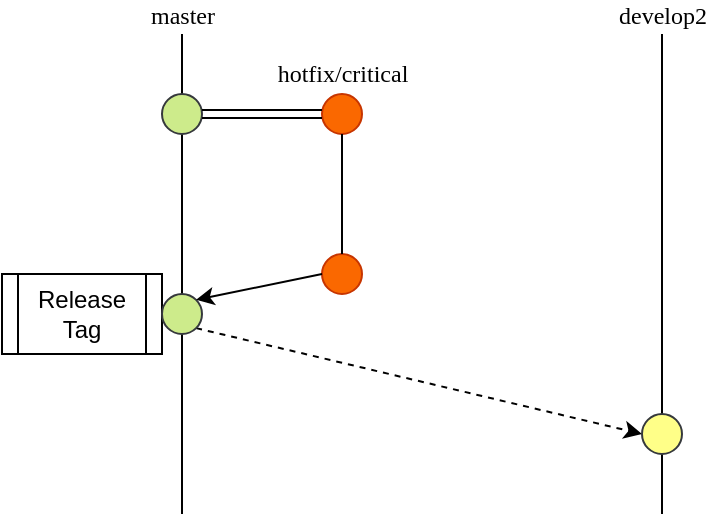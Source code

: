 <mxfile version="12.6.5" type="device"><diagram id="T64HDuYO67DCiGUnIBr_" name="merge_flow_hotfix"><mxGraphModel dx="1086" dy="842" grid="1" gridSize="10" guides="1" tooltips="1" connect="1" arrows="1" fold="1" page="1" pageScale="1" pageWidth="583" pageHeight="413" math="0" shadow="0"><root><mxCell id="0"/><mxCell id="1" parent="0"/><mxCell id="tlj3fIXQ622ifdAc4nm5-41" value="" style="endArrow=none;html=1;labelBackgroundColor=#ffffff;strokeColor=#000000;fontFamily=Tahoma;fontColor=#000000;" parent="1" edge="1"><mxGeometry width="50" height="50" relative="1" as="geometry"><mxPoint x="400" y="280" as="sourcePoint"/><mxPoint x="400" y="40" as="targetPoint"/></mxGeometry></mxCell><mxCell id="tlj3fIXQ622ifdAc4nm5-51" value="develop2" style="text;html=1;align=center;verticalAlign=middle;resizable=0;points=[];labelBackgroundColor=#ffffff;fontFamily=Tahoma;fontColor=#000000;" parent="tlj3fIXQ622ifdAc4nm5-41" vertex="1" connectable="0"><mxGeometry x="0.581" y="-2" relative="1" as="geometry"><mxPoint x="-2" y="-60" as="offset"/></mxGeometry></mxCell><mxCell id="tlj3fIXQ622ifdAc4nm5-2" value="" style="endArrow=none;html=1;" parent="1" edge="1"><mxGeometry width="50" height="50" relative="1" as="geometry"><mxPoint x="160" y="280" as="sourcePoint"/><mxPoint x="160" y="40" as="targetPoint"/></mxGeometry></mxCell><mxCell id="tlj3fIXQ622ifdAc4nm5-32" value="master" style="text;html=1;align=center;verticalAlign=middle;resizable=0;points=[];labelBackgroundColor=#ffffff;fontFamily=Tahoma;fontColor=#000000;" parent="tlj3fIXQ622ifdAc4nm5-2" vertex="1" connectable="0"><mxGeometry x="0.463" relative="1" as="geometry"><mxPoint y="-74" as="offset"/></mxGeometry></mxCell><mxCell id="9M5SpgjnVVBwm_H5_tnb-6" value="Release&lt;br&gt;Tag" style="shape=process;whiteSpace=wrap;html=1;backgroundOutline=1;" parent="1" vertex="1"><mxGeometry x="70" y="160" width="80" height="40" as="geometry"/></mxCell><mxCell id="cupgoGtMspIIrt0lX3Hb-7" value="" style="endArrow=classic;html=1;exitX=1;exitY=1;exitDx=0;exitDy=0;entryX=0;entryY=0.5;entryDx=0;entryDy=0;dashed=1;" parent="1" source="jVY26BhfVVc2h8Y5FGv5-7" target="tlj3fIXQ622ifdAc4nm5-35" edge="1"><mxGeometry width="50" height="50" relative="1" as="geometry"><mxPoint x="330" y="390" as="sourcePoint"/><mxPoint x="390" y="410" as="targetPoint"/></mxGeometry></mxCell><mxCell id="jVY26BhfVVc2h8Y5FGv5-1" value="" style="ellipse;whiteSpace=wrap;html=1;aspect=fixed;fontFamily=Tahoma;fillColor=#cdeb8b;strokeColor=#36393d;" vertex="1" parent="1"><mxGeometry x="150" y="70" width="20" height="20" as="geometry"/></mxCell><mxCell id="jVY26BhfVVc2h8Y5FGv5-4" value="" style="ellipse;whiteSpace=wrap;html=1;aspect=fixed;fontFamily=Tahoma;fillColor=#fa6800;strokeColor=#C73500;fontColor=#ffffff;" vertex="1" parent="1"><mxGeometry x="230" y="70" width="20" height="20" as="geometry"/></mxCell><mxCell id="jVY26BhfVVc2h8Y5FGv5-5" value="" style="shape=link;html=1;exitX=1;exitY=0.5;exitDx=0;exitDy=0;entryX=0;entryY=0.5;entryDx=0;entryDy=0;" edge="1" parent="1" source="jVY26BhfVVc2h8Y5FGv5-1" target="jVY26BhfVVc2h8Y5FGv5-4"><mxGeometry width="50" height="50" relative="1" as="geometry"><mxPoint x="70" y="610" as="sourcePoint"/><mxPoint x="120" y="560" as="targetPoint"/></mxGeometry></mxCell><mxCell id="jVY26BhfVVc2h8Y5FGv5-6" value="" style="ellipse;whiteSpace=wrap;html=1;aspect=fixed;fontFamily=Tahoma;fillColor=#fa6800;strokeColor=#C73500;fontColor=#ffffff;" vertex="1" parent="1"><mxGeometry x="230" y="150" width="20" height="20" as="geometry"/></mxCell><mxCell id="jVY26BhfVVc2h8Y5FGv5-7" value="" style="ellipse;whiteSpace=wrap;html=1;aspect=fixed;fontFamily=Tahoma;fillColor=#cdeb8b;strokeColor=#36393d;" vertex="1" parent="1"><mxGeometry x="150" y="170" width="20" height="20" as="geometry"/></mxCell><mxCell id="jVY26BhfVVc2h8Y5FGv5-10" value="" style="endArrow=classic;html=1;exitX=0;exitY=0.5;exitDx=0;exitDy=0;entryX=1;entryY=0;entryDx=0;entryDy=0;" edge="1" parent="1" source="jVY26BhfVVc2h8Y5FGv5-6" target="jVY26BhfVVc2h8Y5FGv5-7"><mxGeometry width="50" height="50" relative="1" as="geometry"><mxPoint x="70" y="610" as="sourcePoint"/><mxPoint x="120" y="560" as="targetPoint"/></mxGeometry></mxCell><mxCell id="tlj3fIXQ622ifdAc4nm5-35" value="" style="ellipse;whiteSpace=wrap;html=1;aspect=fixed;fontFamily=Tahoma;fillColor=#ffff88;strokeColor=#36393d;" parent="1" vertex="1"><mxGeometry x="390" y="230" width="20" height="20" as="geometry"/></mxCell><mxCell id="jVY26BhfVVc2h8Y5FGv5-13" value="" style="endArrow=none;html=1;entryX=0.5;entryY=1;entryDx=0;entryDy=0;exitX=0.5;exitY=0;exitDx=0;exitDy=0;" edge="1" parent="1" source="jVY26BhfVVc2h8Y5FGv5-6" target="jVY26BhfVVc2h8Y5FGv5-4"><mxGeometry width="50" height="50" relative="1" as="geometry"><mxPoint x="70" y="350" as="sourcePoint"/><mxPoint x="120" y="300" as="targetPoint"/></mxGeometry></mxCell><mxCell id="jVY26BhfVVc2h8Y5FGv5-14" value="hotfix/critical" style="text;html=1;align=center;verticalAlign=middle;resizable=0;points=[];labelBackgroundColor=#ffffff;fontFamily=Tahoma;" vertex="1" connectable="0" parent="jVY26BhfVVc2h8Y5FGv5-13"><mxGeometry x="0.433" y="-2" relative="1" as="geometry"><mxPoint x="-2" y="-47" as="offset"/></mxGeometry></mxCell></root></mxGraphModel></diagram></mxfile>